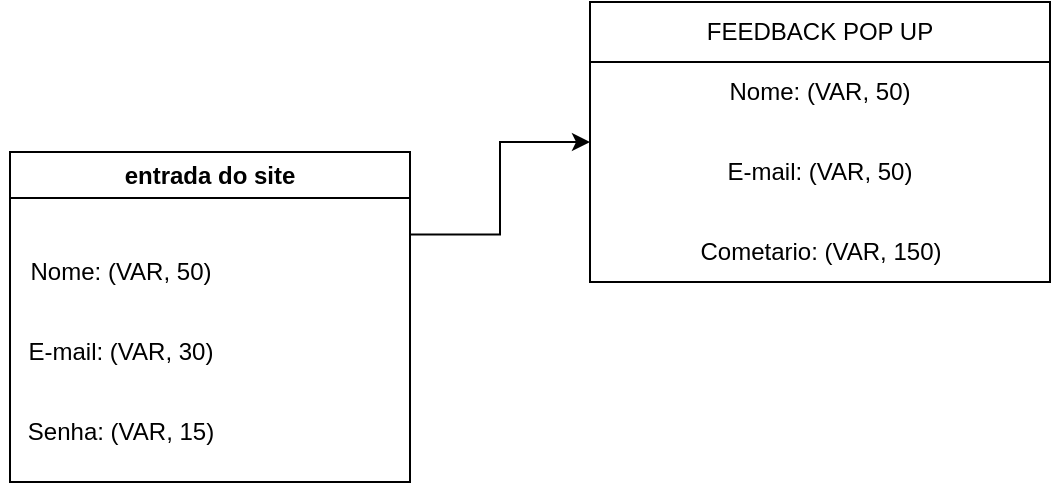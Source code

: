 <mxfile version="24.0.7" type="github">
  <diagram name="Página-1" id="mG2h8wp1dM_tcLmFLIiA">
    <mxGraphModel dx="1100" dy="575" grid="1" gridSize="10" guides="1" tooltips="1" connect="1" arrows="1" fold="1" page="1" pageScale="1" pageWidth="827" pageHeight="1169" math="0" shadow="0">
      <root>
        <mxCell id="0" />
        <mxCell id="1" parent="0" />
        <mxCell id="c7bKC4uYb9Udx0cf_Hwb-14" style="edgeStyle=orthogonalEdgeStyle;rounded=0;orthogonalLoop=1;jettySize=auto;html=1;exitX=1;exitY=0.25;exitDx=0;exitDy=0;entryX=0;entryY=0.5;entryDx=0;entryDy=0;" edge="1" parent="1" source="c7bKC4uYb9Udx0cf_Hwb-1" target="c7bKC4uYb9Udx0cf_Hwb-10">
          <mxGeometry relative="1" as="geometry" />
        </mxCell>
        <mxCell id="c7bKC4uYb9Udx0cf_Hwb-1" value="entrada do site" style="swimlane;whiteSpace=wrap;html=1;" vertex="1" parent="1">
          <mxGeometry x="90" y="585" width="200" height="165" as="geometry" />
        </mxCell>
        <mxCell id="c7bKC4uYb9Udx0cf_Hwb-2" value="Nome: (VAR, 50)" style="text;html=1;align=center;verticalAlign=middle;resizable=0;points=[];autosize=1;strokeColor=none;fillColor=none;" vertex="1" parent="c7bKC4uYb9Udx0cf_Hwb-1">
          <mxGeometry y="45" width="110" height="30" as="geometry" />
        </mxCell>
        <mxCell id="c7bKC4uYb9Udx0cf_Hwb-3" value="E-mail: (VAR, 30)" style="text;html=1;align=center;verticalAlign=middle;resizable=0;points=[];autosize=1;strokeColor=none;fillColor=none;" vertex="1" parent="c7bKC4uYb9Udx0cf_Hwb-1">
          <mxGeometry x="-5" y="85" width="120" height="30" as="geometry" />
        </mxCell>
        <mxCell id="c7bKC4uYb9Udx0cf_Hwb-4" value="Senha: (VAR, 15)" style="text;html=1;align=center;verticalAlign=middle;resizable=0;points=[];autosize=1;strokeColor=none;fillColor=none;" vertex="1" parent="c7bKC4uYb9Udx0cf_Hwb-1">
          <mxGeometry x="-5" y="125" width="120" height="30" as="geometry" />
        </mxCell>
        <mxCell id="c7bKC4uYb9Udx0cf_Hwb-10" value="FEEDBACK POP UP" style="swimlane;fontStyle=0;childLayout=stackLayout;horizontal=1;startSize=30;horizontalStack=0;resizeParent=1;resizeParentMax=0;resizeLast=0;collapsible=1;marginBottom=0;whiteSpace=wrap;html=1;" vertex="1" parent="1">
          <mxGeometry x="380" y="510" width="230" height="140" as="geometry" />
        </mxCell>
        <mxCell id="c7bKC4uYb9Udx0cf_Hwb-12" value="Nome: (VAR, 50)" style="text;strokeColor=none;fillColor=none;align=center;verticalAlign=middle;spacingLeft=4;spacingRight=4;overflow=hidden;points=[[0,0.5],[1,0.5]];portConstraint=eastwest;rotatable=0;whiteSpace=wrap;html=1;" vertex="1" parent="c7bKC4uYb9Udx0cf_Hwb-10">
          <mxGeometry y="30" width="230" height="30" as="geometry" />
        </mxCell>
        <mxCell id="c7bKC4uYb9Udx0cf_Hwb-13" value="E-mail: (VAR, 50)" style="text;strokeColor=none;fillColor=none;align=center;verticalAlign=middle;spacingLeft=4;spacingRight=4;overflow=hidden;points=[[0,0.5],[1,0.5]];portConstraint=eastwest;rotatable=0;whiteSpace=wrap;html=1;" vertex="1" parent="c7bKC4uYb9Udx0cf_Hwb-10">
          <mxGeometry y="60" width="230" height="50" as="geometry" />
        </mxCell>
        <mxCell id="c7bKC4uYb9Udx0cf_Hwb-15" value="Cometario: (VAR, 150)" style="text;html=1;align=center;verticalAlign=middle;resizable=0;points=[];autosize=1;strokeColor=none;fillColor=none;" vertex="1" parent="c7bKC4uYb9Udx0cf_Hwb-10">
          <mxGeometry y="110" width="230" height="30" as="geometry" />
        </mxCell>
      </root>
    </mxGraphModel>
  </diagram>
</mxfile>
